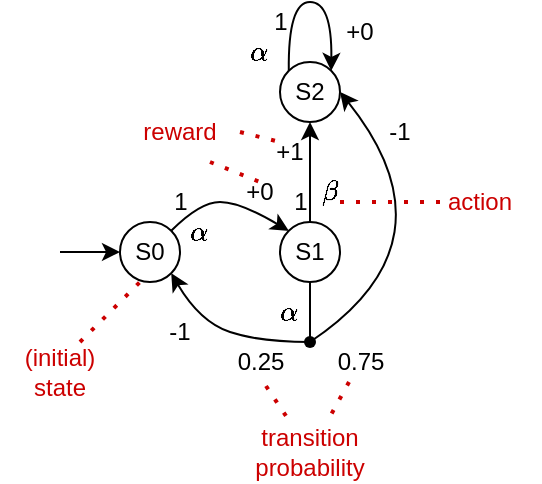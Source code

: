 <mxfile version="16.3.0" type="device"><diagram id="l9EObnK-FLRh6wWqlLoa" name="Page-1"><mxGraphModel dx="1102" dy="545" grid="1" gridSize="10" guides="1" tooltips="1" connect="1" arrows="1" fold="1" page="1" pageScale="1" pageWidth="850" pageHeight="1100" math="1" shadow="0"><root><mxCell id="0"/><mxCell id="1" parent="0"/><mxCell id="aCnforOYtLtOnKzTbnTq-1" value="S0" style="ellipse;whiteSpace=wrap;html=1;aspect=fixed;" vertex="1" parent="1"><mxGeometry x="230" y="250" width="30" height="30" as="geometry"/></mxCell><mxCell id="aCnforOYtLtOnKzTbnTq-2" value="S1" style="ellipse;whiteSpace=wrap;html=1;aspect=fixed;" vertex="1" parent="1"><mxGeometry x="310" y="250" width="30" height="30" as="geometry"/></mxCell><mxCell id="aCnforOYtLtOnKzTbnTq-3" value="S2" style="ellipse;whiteSpace=wrap;html=1;aspect=fixed;" vertex="1" parent="1"><mxGeometry x="310" y="170" width="30" height="30" as="geometry"/></mxCell><mxCell id="aCnforOYtLtOnKzTbnTq-5" value="" style="curved=1;endArrow=classic;html=1;rounded=0;exitX=1;exitY=0;exitDx=0;exitDy=0;entryX=0;entryY=0;entryDx=0;entryDy=0;" edge="1" parent="1" source="aCnforOYtLtOnKzTbnTq-1" target="aCnforOYtLtOnKzTbnTq-2"><mxGeometry width="50" height="50" relative="1" as="geometry"><mxPoint x="400" y="310" as="sourcePoint"/><mxPoint x="450" y="260" as="targetPoint"/><Array as="points"><mxPoint x="270" y="240"/><mxPoint x="290" y="240"/></Array></mxGeometry></mxCell><mxCell id="aCnforOYtLtOnKzTbnTq-9" value="" style="shape=waypoint;sketch=0;size=6;pointerEvents=1;points=[];fillColor=none;resizable=0;rotatable=0;perimeter=centerPerimeter;snapToPoint=1;" vertex="1" parent="1"><mxGeometry x="305" y="290" width="40" height="40" as="geometry"/></mxCell><mxCell id="aCnforOYtLtOnKzTbnTq-10" value="" style="endArrow=none;html=1;rounded=0;exitX=0.5;exitY=1;exitDx=0;exitDy=0;" edge="1" parent="1" source="aCnforOYtLtOnKzTbnTq-2" target="aCnforOYtLtOnKzTbnTq-9"><mxGeometry width="50" height="50" relative="1" as="geometry"><mxPoint x="400" y="310" as="sourcePoint"/><mxPoint x="450" y="260" as="targetPoint"/></mxGeometry></mxCell><mxCell id="aCnforOYtLtOnKzTbnTq-11" value="" style="curved=1;endArrow=classic;html=1;rounded=0;exitX=0.575;exitY=0.6;exitDx=0;exitDy=0;exitPerimeter=0;entryX=1;entryY=1;entryDx=0;entryDy=0;" edge="1" parent="1" source="aCnforOYtLtOnKzTbnTq-9" target="aCnforOYtLtOnKzTbnTq-1"><mxGeometry width="50" height="50" relative="1" as="geometry"><mxPoint x="400" y="310" as="sourcePoint"/><mxPoint x="450" y="260" as="targetPoint"/><Array as="points"><mxPoint x="300" y="310"/><mxPoint x="270" y="300"/></Array></mxGeometry></mxCell><mxCell id="aCnforOYtLtOnKzTbnTq-12" value="" style="curved=1;endArrow=classic;html=1;rounded=0;exitX=0.625;exitY=0.65;exitDx=0;exitDy=0;exitPerimeter=0;entryX=1;entryY=0.5;entryDx=0;entryDy=0;" edge="1" parent="1" source="aCnforOYtLtOnKzTbnTq-9" target="aCnforOYtLtOnKzTbnTq-3"><mxGeometry width="50" height="50" relative="1" as="geometry"><mxPoint x="400" y="310" as="sourcePoint"/><mxPoint x="450" y="260" as="targetPoint"/><Array as="points"><mxPoint x="400" y="260"/></Array></mxGeometry></mxCell><mxCell id="aCnforOYtLtOnKzTbnTq-13" value="" style="endArrow=classic;html=1;rounded=0;exitX=0.5;exitY=0;exitDx=0;exitDy=0;entryX=0.5;entryY=1;entryDx=0;entryDy=0;" edge="1" parent="1" source="aCnforOYtLtOnKzTbnTq-2" target="aCnforOYtLtOnKzTbnTq-3"><mxGeometry width="50" height="50" relative="1" as="geometry"><mxPoint x="400" y="310" as="sourcePoint"/><mxPoint x="450" y="260" as="targetPoint"/></mxGeometry></mxCell><mxCell id="aCnforOYtLtOnKzTbnTq-14" value="" style="curved=1;endArrow=classic;html=1;rounded=0;exitX=0;exitY=0;exitDx=0;exitDy=0;entryX=1;entryY=0;entryDx=0;entryDy=0;" edge="1" parent="1" source="aCnforOYtLtOnKzTbnTq-3" target="aCnforOYtLtOnKzTbnTq-3"><mxGeometry width="50" height="50" relative="1" as="geometry"><mxPoint x="400" y="310" as="sourcePoint"/><mxPoint x="450" y="260" as="targetPoint"/><Array as="points"><mxPoint x="314" y="140"/><mxPoint x="336" y="140"/></Array></mxGeometry></mxCell><mxCell id="aCnforOYtLtOnKzTbnTq-15" value="$$\alpha$$" style="text;html=1;strokeColor=none;fillColor=none;align=center;verticalAlign=middle;whiteSpace=wrap;rounded=0;" vertex="1" parent="1"><mxGeometry x="240" y="240" width="60" height="30" as="geometry"/></mxCell><mxCell id="aCnforOYtLtOnKzTbnTq-18" value="$$\alpha$$" style="text;html=1;strokeColor=none;fillColor=none;align=center;verticalAlign=middle;whiteSpace=wrap;rounded=0;" vertex="1" parent="1"><mxGeometry x="285" y="280" width="60" height="30" as="geometry"/></mxCell><mxCell id="aCnforOYtLtOnKzTbnTq-19" value="$$\beta$$" style="text;html=1;strokeColor=none;fillColor=none;align=center;verticalAlign=middle;whiteSpace=wrap;rounded=0;" vertex="1" parent="1"><mxGeometry x="305" y="220" width="60" height="30" as="geometry"/></mxCell><mxCell id="aCnforOYtLtOnKzTbnTq-20" value="$$\alpha$$" style="text;html=1;strokeColor=none;fillColor=none;align=center;verticalAlign=middle;whiteSpace=wrap;rounded=0;" vertex="1" parent="1"><mxGeometry x="270" y="150" width="60" height="30" as="geometry"/></mxCell><mxCell id="aCnforOYtLtOnKzTbnTq-21" value="" style="endArrow=classic;html=1;rounded=0;entryX=0;entryY=0.5;entryDx=0;entryDy=0;" edge="1" parent="1" target="aCnforOYtLtOnKzTbnTq-1"><mxGeometry width="50" height="50" relative="1" as="geometry"><mxPoint x="200" y="265" as="sourcePoint"/><mxPoint x="450" y="260" as="targetPoint"/></mxGeometry></mxCell><mxCell id="aCnforOYtLtOnKzTbnTq-22" value="" style="endArrow=none;dashed=1;html=1;dashPattern=1 3;strokeWidth=2;rounded=0;strokeColor=#CC0000;" edge="1" parent="1"><mxGeometry width="50" height="50" relative="1" as="geometry"><mxPoint x="210" y="310" as="sourcePoint"/><mxPoint x="240" y="280" as="targetPoint"/></mxGeometry></mxCell><mxCell id="aCnforOYtLtOnKzTbnTq-24" value="&lt;font color=&quot;#CC0000&quot;&gt;(initial) state&lt;/font&gt;" style="text;html=1;strokeColor=none;fillColor=none;align=center;verticalAlign=middle;whiteSpace=wrap;rounded=0;" vertex="1" parent="1"><mxGeometry x="170" y="310" width="60" height="30" as="geometry"/></mxCell><mxCell id="aCnforOYtLtOnKzTbnTq-25" value="0.75" style="text;html=1;align=center;verticalAlign=middle;resizable=0;points=[];autosize=1;strokeColor=none;fillColor=none;" vertex="1" parent="1"><mxGeometry x="330" y="310" width="40" height="20" as="geometry"/></mxCell><mxCell id="aCnforOYtLtOnKzTbnTq-26" value="0.25" style="text;html=1;align=center;verticalAlign=middle;resizable=0;points=[];autosize=1;strokeColor=none;fillColor=none;" vertex="1" parent="1"><mxGeometry x="280" y="310" width="40" height="20" as="geometry"/></mxCell><mxCell id="aCnforOYtLtOnKzTbnTq-27" value="1" style="text;html=1;align=center;verticalAlign=middle;resizable=0;points=[];autosize=1;strokeColor=none;fillColor=none;" vertex="1" parent="1"><mxGeometry x="250" y="230" width="20" height="20" as="geometry"/></mxCell><mxCell id="aCnforOYtLtOnKzTbnTq-28" value="1" style="text;html=1;align=center;verticalAlign=middle;resizable=0;points=[];autosize=1;strokeColor=none;fillColor=none;" vertex="1" parent="1"><mxGeometry x="310" y="230" width="20" height="20" as="geometry"/></mxCell><mxCell id="aCnforOYtLtOnKzTbnTq-29" value="1" style="text;html=1;align=center;verticalAlign=middle;resizable=0;points=[];autosize=1;strokeColor=none;fillColor=none;" vertex="1" parent="1"><mxGeometry x="300" y="140" width="20" height="20" as="geometry"/></mxCell><mxCell id="aCnforOYtLtOnKzTbnTq-30" value="&lt;div&gt;+0&lt;/div&gt;" style="text;html=1;strokeColor=none;fillColor=none;align=center;verticalAlign=middle;whiteSpace=wrap;rounded=0;" vertex="1" parent="1"><mxGeometry x="270" y="220" width="60" height="30" as="geometry"/></mxCell><mxCell id="aCnforOYtLtOnKzTbnTq-31" value="-1" style="text;html=1;strokeColor=none;fillColor=none;align=center;verticalAlign=middle;whiteSpace=wrap;rounded=0;" vertex="1" parent="1"><mxGeometry x="230" y="290" width="60" height="30" as="geometry"/></mxCell><mxCell id="aCnforOYtLtOnKzTbnTq-32" value="-1" style="text;html=1;strokeColor=none;fillColor=none;align=center;verticalAlign=middle;whiteSpace=wrap;rounded=0;" vertex="1" parent="1"><mxGeometry x="340" y="190" width="60" height="30" as="geometry"/></mxCell><mxCell id="aCnforOYtLtOnKzTbnTq-33" value="+1" style="text;html=1;strokeColor=none;fillColor=none;align=center;verticalAlign=middle;whiteSpace=wrap;rounded=0;" vertex="1" parent="1"><mxGeometry x="285" y="200" width="60" height="30" as="geometry"/></mxCell><mxCell id="aCnforOYtLtOnKzTbnTq-34" value="+0" style="text;html=1;strokeColor=none;fillColor=none;align=center;verticalAlign=middle;whiteSpace=wrap;rounded=0;" vertex="1" parent="1"><mxGeometry x="320" y="140" width="60" height="30" as="geometry"/></mxCell><mxCell id="aCnforOYtLtOnKzTbnTq-35" value="&lt;font color=&quot;#CC0000&quot;&gt;reward&lt;/font&gt;" style="text;html=1;strokeColor=none;fillColor=none;align=center;verticalAlign=middle;whiteSpace=wrap;rounded=0;" vertex="1" parent="1"><mxGeometry x="230" y="190" width="60" height="30" as="geometry"/></mxCell><mxCell id="aCnforOYtLtOnKzTbnTq-36" value="" style="endArrow=none;dashed=1;html=1;dashPattern=1 3;strokeWidth=2;rounded=0;strokeColor=#CC0000;" edge="1" parent="1"><mxGeometry width="50" height="50" relative="1" as="geometry"><mxPoint x="290" y="205" as="sourcePoint"/><mxPoint x="310" y="210" as="targetPoint"/></mxGeometry></mxCell><mxCell id="aCnforOYtLtOnKzTbnTq-37" value="" style="endArrow=none;dashed=1;html=1;dashPattern=1 3;strokeWidth=2;rounded=0;entryX=0.25;entryY=1;entryDx=0;entryDy=0;exitX=0.75;exitY=1;exitDx=0;exitDy=0;strokeColor=#CC0000;" edge="1" parent="1" source="aCnforOYtLtOnKzTbnTq-35" target="aCnforOYtLtOnKzTbnTq-33"><mxGeometry width="50" height="50" relative="1" as="geometry"><mxPoint x="280" y="215" as="sourcePoint"/><mxPoint x="320" y="220" as="targetPoint"/></mxGeometry></mxCell><mxCell id="aCnforOYtLtOnKzTbnTq-38" value="&lt;font color=&quot;#CC0000&quot;&gt;transition probability&lt;/font&gt;" style="text;html=1;strokeColor=none;fillColor=none;align=center;verticalAlign=middle;whiteSpace=wrap;rounded=0;" vertex="1" parent="1"><mxGeometry x="295" y="350" width="60" height="30" as="geometry"/></mxCell><mxCell id="aCnforOYtLtOnKzTbnTq-39" value="" style="endArrow=none;dashed=1;html=1;dashPattern=1 3;strokeWidth=2;rounded=0;exitX=0.575;exitY=1.1;exitDx=0;exitDy=0;exitPerimeter=0;strokeColor=#CC0000;" edge="1" parent="1" source="aCnforOYtLtOnKzTbnTq-26" target="aCnforOYtLtOnKzTbnTq-38"><mxGeometry width="50" height="50" relative="1" as="geometry"><mxPoint x="400" y="310" as="sourcePoint"/><mxPoint x="450" y="260" as="targetPoint"/></mxGeometry></mxCell><mxCell id="aCnforOYtLtOnKzTbnTq-40" value="" style="endArrow=none;dashed=1;html=1;dashPattern=1 3;strokeWidth=2;rounded=0;entryX=0.633;entryY=0.033;entryDx=0;entryDy=0;entryPerimeter=0;strokeColor=#CC0000;" edge="1" parent="1" source="aCnforOYtLtOnKzTbnTq-25" target="aCnforOYtLtOnKzTbnTq-38"><mxGeometry width="50" height="50" relative="1" as="geometry"><mxPoint x="313" y="342" as="sourcePoint"/><mxPoint x="325" y="360" as="targetPoint"/></mxGeometry></mxCell><mxCell id="aCnforOYtLtOnKzTbnTq-41" value="&lt;font color=&quot;#CC0000&quot;&gt;action&lt;/font&gt;" style="text;html=1;strokeColor=none;fillColor=none;align=center;verticalAlign=middle;whiteSpace=wrap;rounded=0;" vertex="1" parent="1"><mxGeometry x="380" y="225" width="60" height="30" as="geometry"/></mxCell><mxCell id="aCnforOYtLtOnKzTbnTq-43" value="" style="endArrow=none;dashed=1;html=1;dashPattern=1 3;strokeWidth=2;rounded=0;entryX=0.25;entryY=0.5;entryDx=0;entryDy=0;entryPerimeter=0;strokeColor=#CC0000;" edge="1" parent="1" target="aCnforOYtLtOnKzTbnTq-41"><mxGeometry width="50" height="50" relative="1" as="geometry"><mxPoint x="340" y="240" as="sourcePoint"/><mxPoint x="450" y="260" as="targetPoint"/></mxGeometry></mxCell></root></mxGraphModel></diagram></mxfile>